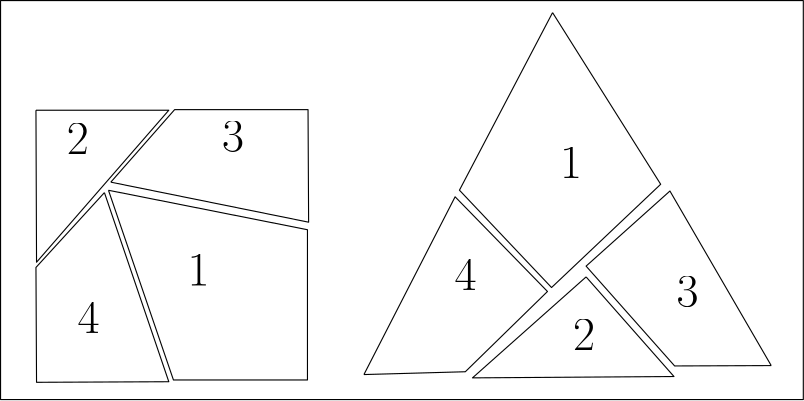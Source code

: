 <?xml version="1.0"?>
<!DOCTYPE ipe SYSTEM "ipe.dtd">
<ipe version="70107" creator="Ipe 7.1.7">
<info created="D:20151004143549" modified="D:20151004144001"/>
<ipestyle name="basic">
<symbol name="arrow/arc(spx)">
<path stroke="sym-stroke" fill="sym-stroke" pen="sym-pen">
0 0 m
-1 0.333 l
-1 -0.333 l
h
</path>
</symbol>
<symbol name="arrow/farc(spx)">
<path stroke="sym-stroke" fill="white" pen="sym-pen">
0 0 m
-1 0.333 l
-1 -0.333 l
h
</path>
</symbol>
<symbol name="arrow/ptarc(spx)">
<path stroke="sym-stroke" fill="sym-stroke" pen="sym-pen">
0 0 m
-1 0.333 l
-0.8 0 l
-1 -0.333 l
h
</path>
</symbol>
<symbol name="arrow/fptarc(spx)">
<path stroke="sym-stroke" fill="white" pen="sym-pen">
0 0 m
-1 0.333 l
-0.8 0 l
-1 -0.333 l
h
</path>
</symbol>
<symbol name="mark/circle(sx)" transformations="translations">
<path fill="sym-stroke">
0.6 0 0 0.6 0 0 e
0.4 0 0 0.4 0 0 e
</path>
</symbol>
<symbol name="mark/disk(sx)" transformations="translations">
<path fill="sym-stroke">
0.6 0 0 0.6 0 0 e
</path>
</symbol>
<symbol name="mark/fdisk(sfx)" transformations="translations">
<group>
<path fill="sym-fill">
0.5 0 0 0.5 0 0 e
</path>
<path fill="sym-stroke" fillrule="eofill">
0.6 0 0 0.6 0 0 e
0.4 0 0 0.4 0 0 e
</path>
</group>
</symbol>
<symbol name="mark/box(sx)" transformations="translations">
<path fill="sym-stroke" fillrule="eofill">
-0.6 -0.6 m
0.6 -0.6 l
0.6 0.6 l
-0.6 0.6 l
h
-0.4 -0.4 m
0.4 -0.4 l
0.4 0.4 l
-0.4 0.4 l
h
</path>
</symbol>
<symbol name="mark/square(sx)" transformations="translations">
<path fill="sym-stroke">
-0.6 -0.6 m
0.6 -0.6 l
0.6 0.6 l
-0.6 0.6 l
h
</path>
</symbol>
<symbol name="mark/fsquare(sfx)" transformations="translations">
<group>
<path fill="sym-fill">
-0.5 -0.5 m
0.5 -0.5 l
0.5 0.5 l
-0.5 0.5 l
h
</path>
<path fill="sym-stroke" fillrule="eofill">
-0.6 -0.6 m
0.6 -0.6 l
0.6 0.6 l
-0.6 0.6 l
h
-0.4 -0.4 m
0.4 -0.4 l
0.4 0.4 l
-0.4 0.4 l
h
</path>
</group>
</symbol>
<symbol name="mark/cross(sx)" transformations="translations">
<group>
<path fill="sym-stroke">
-0.43 -0.57 m
0.57 0.43 l
0.43 0.57 l
-0.57 -0.43 l
h
</path>
<path fill="sym-stroke">
-0.43 0.57 m
0.57 -0.43 l
0.43 -0.57 l
-0.57 0.43 l
h
</path>
</group>
</symbol>
<symbol name="arrow/fnormal(spx)">
<path stroke="sym-stroke" fill="white" pen="sym-pen">
0 0 m
-1 0.333 l
-1 -0.333 l
h
</path>
</symbol>
<symbol name="arrow/pointed(spx)">
<path stroke="sym-stroke" fill="sym-stroke" pen="sym-pen">
0 0 m
-1 0.333 l
-0.8 0 l
-1 -0.333 l
h
</path>
</symbol>
<symbol name="arrow/fpointed(spx)">
<path stroke="sym-stroke" fill="white" pen="sym-pen">
0 0 m
-1 0.333 l
-0.8 0 l
-1 -0.333 l
h
</path>
</symbol>
<symbol name="arrow/linear(spx)">
<path stroke="sym-stroke" pen="sym-pen">
-1 0.333 m
0 0 l
-1 -0.333 l
</path>
</symbol>
<symbol name="arrow/fdouble(spx)">
<path stroke="sym-stroke" fill="white" pen="sym-pen">
0 0 m
-1 0.333 l
-1 -0.333 l
h
-1 0 m
-2 0.333 l
-2 -0.333 l
h
</path>
</symbol>
<symbol name="arrow/double(spx)">
<path stroke="sym-stroke" fill="sym-stroke" pen="sym-pen">
0 0 m
-1 0.333 l
-1 -0.333 l
h
-1 0 m
-2 0.333 l
-2 -0.333 l
h
</path>
</symbol>
<pen name="heavier" value="0.8"/>
<pen name="fat" value="1.2"/>
<pen name="ultrafat" value="2"/>
<symbolsize name="large" value="5"/>
<symbolsize name="small" value="2"/>
<symbolsize name="tiny" value="1.1"/>
<arrowsize name="large" value="10"/>
<arrowsize name="small" value="5"/>
<arrowsize name="tiny" value="3"/>
<color name="red" value="1 0 0"/>
<color name="green" value="0 1 0"/>
<color name="blue" value="0 0 1"/>
<color name="yellow" value="1 1 0"/>
<color name="orange" value="1 0.647 0"/>
<color name="gold" value="1 0.843 0"/>
<color name="purple" value="0.627 0.125 0.941"/>
<color name="gray" value="0.745"/>
<color name="brown" value="0.647 0.165 0.165"/>
<color name="navy" value="0 0 0.502"/>
<color name="pink" value="1 0.753 0.796"/>
<color name="seagreen" value="0.18 0.545 0.341"/>
<color name="turquoise" value="0.251 0.878 0.816"/>
<color name="violet" value="0.933 0.51 0.933"/>
<color name="darkblue" value="0 0 0.545"/>
<color name="darkcyan" value="0 0.545 0.545"/>
<color name="darkgray" value="0.663"/>
<color name="darkgreen" value="0 0.392 0"/>
<color name="darkmagenta" value="0.545 0 0.545"/>
<color name="darkorange" value="1 0.549 0"/>
<color name="darkred" value="0.545 0 0"/>
<color name="lightblue" value="0.678 0.847 0.902"/>
<color name="lightcyan" value="0.878 1 1"/>
<color name="lightgray" value="0.827"/>
<color name="lightgreen" value="0.565 0.933 0.565"/>
<color name="lightyellow" value="1 1 0.878"/>
<dashstyle name="dashed" value="[4] 0"/>
<dashstyle name="dotted" value="[1 3] 0"/>
<dashstyle name="dash dotted" value="[4 2 1 2] 0"/>
<dashstyle name="dash dot dotted" value="[4 2 1 2 1 2] 0"/>
<textsize name="large" value="\large"/>
<textsize name="Large" value="\Large"/>
<textsize name="LARGE" value="\LARGE"/>
<textsize name="huge" value="\huge"/>
<textsize name="Huge" value="\Huge"/>
<textsize name="small" value="\small"/>
<textsize name="footnote" value="\footnotesize"/>
<textsize name="tiny" value="\tiny"/>
<textstyle name="center" begin="\begin{center}" end="\end{center}"/>
<textstyle name="itemize" begin="\begin{itemize}" end="\end{itemize}"/>
<textstyle name="item" begin="\begin{itemize}\item{}" end="\end{itemize}"/>
<gridsize name="4 pts" value="4"/>
<gridsize name="8 pts (~3 mm)" value="8"/>
<gridsize name="16 pts (~6 mm)" value="16"/>
<gridsize name="32 pts (~12 mm)" value="32"/>
<gridsize name="10 pts (~3.5 mm)" value="10"/>
<gridsize name="20 pts (~7 mm)" value="20"/>
<gridsize name="14 pts (~5 mm)" value="14"/>
<gridsize name="28 pts (~10 mm)" value="28"/>
<gridsize name="56 pts (~20 mm)" value="56"/>
<anglesize name="90 deg" value="90"/>
<anglesize name="60 deg" value="60"/>
<anglesize name="45 deg" value="45"/>
<anglesize name="30 deg" value="30"/>
<anglesize name="22.5 deg" value="22.5"/>
<tiling name="falling" angle="-60" step="4" width="1"/>
<tiling name="rising" angle="30" step="4" width="1"/>
</ipestyle>
<ipestyle name="bigpaper">
<layout paper="10000 6000" origin="0 0" frame="10000 6000"/>
<titlestyle pos="10 10" size="LARGE" color="title"  valign="baseline"/>
</ipestyle>
<page>
<layer name="alpha"/>
<view layers="alpha" active="alpha"/>
<path layer="alpha" matrix="0.458832 0 0 0.458832 776.411 290.199" stroke="black">
21.8869 525.213 m
126.12 525.213 l
22.3421 405.96 l
21.8869 525.213 l
</path>
<path matrix="0.458832 0 0 0.458832 776.411 290.199" stroke="black">
75.5965 460.58 m
126.12 312.196 l
22.3421 311.741 l
21.8869 401.863 l
75.5965 460.58 l
</path>
<path matrix="0.458832 0 0 0.458832 776.411 290.199" stroke="black">
78.7827 462.401 m
129.761 313.561 l
234.905 313.561 l
234.905 431.449 l
78.7827 462.401 l
</path>
<path matrix="0.458832 0 0 0.458832 776.411 290.199" stroke="black">
80.6033 468.773 m
130.672 525.669 l
235.36 525.669 l
235.815 437.366 l
80.6033 468.773 l
</path>
<path matrix="0.303507 -0.344107 0.344107 0.303507 797.129 319.309" stroke="black">
21.8869 525.213 m
126.12 525.213 l
22.3421 405.96 l
21.8869 525.213 l
</path>
<path matrix="-0.318954 0.329841 -0.329841 -0.318954 1080.55 557.993" stroke="black">
75.5965 460.58 m
126.12 312.196 l
22.3421 311.741 l
21.8869 401.863 l
75.5965 460.58 l
</path>
<path matrix="0.315371 -0.333268 0.333268 0.315371 793.482 446.752" stroke="black">
78.7827 462.401 m
129.761 313.561 l
234.905 313.561 l
234.905 431.449 l
78.7827 462.401 l
</path>
<path matrix="-0.304435 0.343287 -0.343287 -0.304435 1236.61 554.297" stroke="black">
80.6033 468.773 m
130.672 525.669 l
235.36 525.669 l
235.815 437.366 l
80.6033 468.773 l
</path>
<text matrix="0.458832 0 0 0.458832 775.218 420.232" transformations="translations" pos="143.339 104.225" stroke="black" type="label" width="7.895" height="11.097" depth="0" valign="baseline" size="LARGE">1</text>
<text matrix="0.458832 0 0 0.458832 909.367 459.003" transformations="translations" pos="143.339 104.225" stroke="black" type="label" width="7.895" height="11.097" depth="0" valign="baseline" size="LARGE">1</text>
<text matrix="0.458832 0 0 0.458832 775.218 420.232" transformations="translations" pos="48.6987 207.315" stroke="black" type="label" width="7.895" height="11.097" depth="0" valign="baseline" size="LARGE">2</text>
<text matrix="0.458832 0 0 0.458832 957.443 349.668" transformations="translations" pos="48.6987 207.315" stroke="black" type="label" width="7.895" height="11.097" depth="0" valign="baseline" size="LARGE">2</text>
<text matrix="0.458832 0 0 0.458832 775.218 420.232" transformations="translations" pos="170.379 209.005" stroke="black" type="label" width="7.895" height="11.097" depth="0" valign="baseline" size="LARGE">3</text>
<text matrix="0.458832 0 0 0.458832 938.833 364.401" transformations="translations" pos="170.379 209.005" stroke="black" type="label" width="7.895" height="11.097" depth="0" valign="baseline" size="LARGE">3</text>
<text matrix="0.458832 0 0 0.458832 775.218 420.232" transformations="translations" pos="57.1487 67.0454" stroke="black" type="label" width="7.895" height="11.097" depth="0" valign="baseline" size="LARGE">4</text>
<text matrix="0.458832 0 0 0.458832 910.918 435.74" transformations="translations" pos="57.1487 67.0454" stroke="black" type="label" width="7.895" height="11.097" depth="0" valign="baseline" size="LARGE">4</text>
<path stroke="black">
1062.7 427.015 m
1062.7 570.665 l
773.709 570.665 l
773.709 427.015 l
h
</path>
</page>
</ipe>

